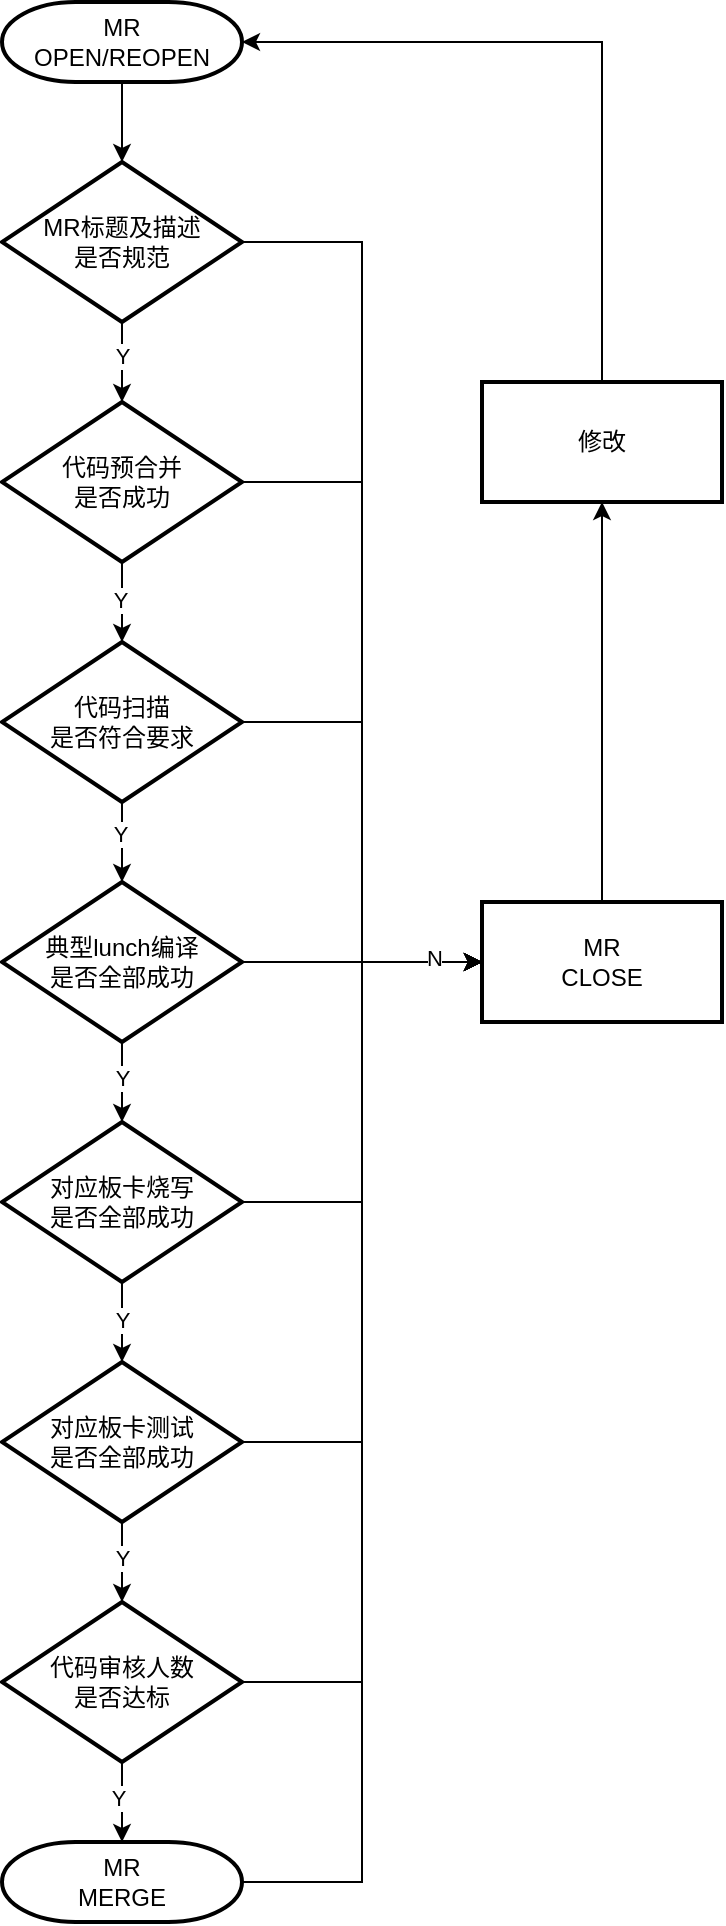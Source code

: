 <mxfile version="24.8.2">
  <diagram name="第 1 页" id="1sIVoMQkaqm2fVQs5YMG">
    <mxGraphModel dx="1426" dy="793" grid="1" gridSize="10" guides="1" tooltips="1" connect="1" arrows="1" fold="1" page="1" pageScale="1" pageWidth="827" pageHeight="1169" math="1" shadow="0">
      <root>
        <mxCell id="0" />
        <mxCell id="1" parent="0" />
        <mxCell id="Zoep2TAbPsNtluDxeeqk-3" value="" style="edgeStyle=orthogonalEdgeStyle;rounded=0;orthogonalLoop=1;jettySize=auto;html=1;" edge="1" parent="1" source="Zoep2TAbPsNtluDxeeqk-1" target="Zoep2TAbPsNtluDxeeqk-2">
          <mxGeometry relative="1" as="geometry" />
        </mxCell>
        <mxCell id="Zoep2TAbPsNtluDxeeqk-1" value="MR&lt;div&gt;OPEN/REOPEN&lt;/div&gt;" style="strokeWidth=2;html=1;shape=mxgraph.flowchart.terminator;whiteSpace=wrap;" vertex="1" parent="1">
          <mxGeometry x="160" y="40" width="120" height="40" as="geometry" />
        </mxCell>
        <mxCell id="Zoep2TAbPsNtluDxeeqk-5" value="" style="edgeStyle=orthogonalEdgeStyle;rounded=0;orthogonalLoop=1;jettySize=auto;html=1;" edge="1" parent="1" source="Zoep2TAbPsNtluDxeeqk-2" target="Zoep2TAbPsNtluDxeeqk-4">
          <mxGeometry relative="1" as="geometry" />
        </mxCell>
        <mxCell id="Zoep2TAbPsNtluDxeeqk-18" value="Y" style="edgeLabel;html=1;align=center;verticalAlign=middle;resizable=0;points=[];" vertex="1" connectable="0" parent="Zoep2TAbPsNtluDxeeqk-5">
          <mxGeometry x="-0.15" relative="1" as="geometry">
            <mxPoint as="offset" />
          </mxGeometry>
        </mxCell>
        <mxCell id="Zoep2TAbPsNtluDxeeqk-34" style="edgeStyle=orthogonalEdgeStyle;rounded=0;orthogonalLoop=1;jettySize=auto;html=1;exitX=1;exitY=0.5;exitDx=0;exitDy=0;entryX=0;entryY=0.5;entryDx=0;entryDy=0;" edge="1" parent="1" source="Zoep2TAbPsNtluDxeeqk-2" target="Zoep2TAbPsNtluDxeeqk-25">
          <mxGeometry relative="1" as="geometry" />
        </mxCell>
        <mxCell id="Zoep2TAbPsNtluDxeeqk-2" value="MR&lt;span style=&quot;background-color: initial;&quot;&gt;标题及描述&lt;/span&gt;&lt;div&gt;&lt;span style=&quot;background-color: initial;&quot;&gt;是否规范&lt;/span&gt;&lt;/div&gt;" style="rhombus;whiteSpace=wrap;html=1;strokeWidth=2;" vertex="1" parent="1">
          <mxGeometry x="160" y="120" width="120" height="80" as="geometry" />
        </mxCell>
        <mxCell id="Zoep2TAbPsNtluDxeeqk-7" value="" style="edgeStyle=orthogonalEdgeStyle;rounded=0;orthogonalLoop=1;jettySize=auto;html=1;" edge="1" parent="1" source="Zoep2TAbPsNtluDxeeqk-4" target="Zoep2TAbPsNtluDxeeqk-6">
          <mxGeometry relative="1" as="geometry" />
        </mxCell>
        <mxCell id="Zoep2TAbPsNtluDxeeqk-19" value="Y" style="edgeLabel;html=1;align=center;verticalAlign=middle;resizable=0;points=[];" vertex="1" connectable="0" parent="Zoep2TAbPsNtluDxeeqk-7">
          <mxGeometry x="-0.05" y="-1" relative="1" as="geometry">
            <mxPoint as="offset" />
          </mxGeometry>
        </mxCell>
        <mxCell id="Zoep2TAbPsNtluDxeeqk-33" style="edgeStyle=orthogonalEdgeStyle;rounded=0;orthogonalLoop=1;jettySize=auto;html=1;exitX=1;exitY=0.5;exitDx=0;exitDy=0;entryX=0;entryY=0.5;entryDx=0;entryDy=0;" edge="1" parent="1" source="Zoep2TAbPsNtluDxeeqk-4" target="Zoep2TAbPsNtluDxeeqk-25">
          <mxGeometry relative="1" as="geometry" />
        </mxCell>
        <mxCell id="Zoep2TAbPsNtluDxeeqk-4" value="代码预合并&lt;div&gt;是否成功&lt;/div&gt;" style="rhombus;whiteSpace=wrap;html=1;strokeWidth=2;" vertex="1" parent="1">
          <mxGeometry x="160" y="240" width="120" height="80" as="geometry" />
        </mxCell>
        <mxCell id="Zoep2TAbPsNtluDxeeqk-9" value="" style="edgeStyle=orthogonalEdgeStyle;rounded=0;orthogonalLoop=1;jettySize=auto;html=1;" edge="1" parent="1" source="Zoep2TAbPsNtluDxeeqk-6" target="Zoep2TAbPsNtluDxeeqk-8">
          <mxGeometry relative="1" as="geometry" />
        </mxCell>
        <mxCell id="Zoep2TAbPsNtluDxeeqk-20" value="Y" style="edgeLabel;html=1;align=center;verticalAlign=middle;resizable=0;points=[];" vertex="1" connectable="0" parent="Zoep2TAbPsNtluDxeeqk-9">
          <mxGeometry x="-0.2" y="-1" relative="1" as="geometry">
            <mxPoint as="offset" />
          </mxGeometry>
        </mxCell>
        <mxCell id="Zoep2TAbPsNtluDxeeqk-32" style="edgeStyle=orthogonalEdgeStyle;rounded=0;orthogonalLoop=1;jettySize=auto;html=1;exitX=1;exitY=0.5;exitDx=0;exitDy=0;entryX=0;entryY=0.5;entryDx=0;entryDy=0;" edge="1" parent="1" source="Zoep2TAbPsNtluDxeeqk-6" target="Zoep2TAbPsNtluDxeeqk-25">
          <mxGeometry relative="1" as="geometry" />
        </mxCell>
        <mxCell id="Zoep2TAbPsNtluDxeeqk-6" value="代码扫描&lt;div&gt;是否符合要求&lt;/div&gt;" style="rhombus;whiteSpace=wrap;html=1;strokeWidth=2;" vertex="1" parent="1">
          <mxGeometry x="160" y="360" width="120" height="80" as="geometry" />
        </mxCell>
        <mxCell id="Zoep2TAbPsNtluDxeeqk-11" value="" style="edgeStyle=orthogonalEdgeStyle;rounded=0;orthogonalLoop=1;jettySize=auto;html=1;" edge="1" parent="1" source="Zoep2TAbPsNtluDxeeqk-8" target="Zoep2TAbPsNtluDxeeqk-10">
          <mxGeometry relative="1" as="geometry" />
        </mxCell>
        <mxCell id="Zoep2TAbPsNtluDxeeqk-21" value="Y" style="edgeLabel;html=1;align=center;verticalAlign=middle;resizable=0;points=[];" vertex="1" connectable="0" parent="Zoep2TAbPsNtluDxeeqk-11">
          <mxGeometry x="-0.1" relative="1" as="geometry">
            <mxPoint as="offset" />
          </mxGeometry>
        </mxCell>
        <mxCell id="Zoep2TAbPsNtluDxeeqk-26" value="" style="edgeStyle=orthogonalEdgeStyle;rounded=0;orthogonalLoop=1;jettySize=auto;html=1;" edge="1" parent="1" source="Zoep2TAbPsNtluDxeeqk-8" target="Zoep2TAbPsNtluDxeeqk-25">
          <mxGeometry relative="1" as="geometry" />
        </mxCell>
        <mxCell id="Zoep2TAbPsNtluDxeeqk-8" value="典型lunch编译&lt;div&gt;是否全部成功&lt;/div&gt;" style="rhombus;whiteSpace=wrap;html=1;strokeWidth=2;" vertex="1" parent="1">
          <mxGeometry x="160" y="480" width="120" height="80" as="geometry" />
        </mxCell>
        <mxCell id="Zoep2TAbPsNtluDxeeqk-13" value="" style="edgeStyle=orthogonalEdgeStyle;rounded=0;orthogonalLoop=1;jettySize=auto;html=1;" edge="1" parent="1" source="Zoep2TAbPsNtluDxeeqk-10" target="Zoep2TAbPsNtluDxeeqk-12">
          <mxGeometry relative="1" as="geometry" />
        </mxCell>
        <mxCell id="Zoep2TAbPsNtluDxeeqk-22" value="Y" style="edgeLabel;html=1;align=center;verticalAlign=middle;resizable=0;points=[];" vertex="1" connectable="0" parent="Zoep2TAbPsNtluDxeeqk-13">
          <mxGeometry x="-0.05" relative="1" as="geometry">
            <mxPoint as="offset" />
          </mxGeometry>
        </mxCell>
        <mxCell id="Zoep2TAbPsNtluDxeeqk-35" style="edgeStyle=orthogonalEdgeStyle;rounded=0;orthogonalLoop=1;jettySize=auto;html=1;entryX=0;entryY=0.5;entryDx=0;entryDy=0;" edge="1" parent="1" source="Zoep2TAbPsNtluDxeeqk-10" target="Zoep2TAbPsNtluDxeeqk-25">
          <mxGeometry relative="1" as="geometry" />
        </mxCell>
        <mxCell id="Zoep2TAbPsNtluDxeeqk-10" value="对应板卡&lt;span style=&quot;background-color: initial;&quot;&gt;烧写&lt;/span&gt;&lt;div&gt;&lt;span style=&quot;background-color: initial;&quot;&gt;是否全部成功&lt;/span&gt;&lt;/div&gt;" style="rhombus;whiteSpace=wrap;html=1;strokeWidth=2;" vertex="1" parent="1">
          <mxGeometry x="160" y="600" width="120" height="80" as="geometry" />
        </mxCell>
        <mxCell id="Zoep2TAbPsNtluDxeeqk-15" value="" style="edgeStyle=orthogonalEdgeStyle;rounded=0;orthogonalLoop=1;jettySize=auto;html=1;" edge="1" parent="1" source="Zoep2TAbPsNtluDxeeqk-12" target="Zoep2TAbPsNtluDxeeqk-14">
          <mxGeometry relative="1" as="geometry" />
        </mxCell>
        <mxCell id="Zoep2TAbPsNtluDxeeqk-23" value="Y" style="edgeLabel;html=1;align=center;verticalAlign=middle;resizable=0;points=[];" vertex="1" connectable="0" parent="Zoep2TAbPsNtluDxeeqk-15">
          <mxGeometry x="-0.1" y="1" relative="1" as="geometry">
            <mxPoint x="-1" as="offset" />
          </mxGeometry>
        </mxCell>
        <mxCell id="Zoep2TAbPsNtluDxeeqk-36" style="edgeStyle=orthogonalEdgeStyle;rounded=0;orthogonalLoop=1;jettySize=auto;html=1;exitX=1;exitY=0.5;exitDx=0;exitDy=0;entryX=0;entryY=0.5;entryDx=0;entryDy=0;" edge="1" parent="1" source="Zoep2TAbPsNtluDxeeqk-12" target="Zoep2TAbPsNtluDxeeqk-25">
          <mxGeometry relative="1" as="geometry" />
        </mxCell>
        <mxCell id="Zoep2TAbPsNtluDxeeqk-12" value="对应板卡&lt;span style=&quot;background-color: initial;&quot;&gt;测试&lt;/span&gt;&lt;div&gt;&lt;span style=&quot;background-color: initial;&quot;&gt;是否全部成功&lt;/span&gt;&lt;/div&gt;" style="rhombus;whiteSpace=wrap;html=1;strokeWidth=2;" vertex="1" parent="1">
          <mxGeometry x="160" y="720" width="120" height="80" as="geometry" />
        </mxCell>
        <mxCell id="Zoep2TAbPsNtluDxeeqk-17" value="" style="edgeStyle=orthogonalEdgeStyle;rounded=0;orthogonalLoop=1;jettySize=auto;html=1;" edge="1" parent="1" source="Zoep2TAbPsNtluDxeeqk-14" target="Zoep2TAbPsNtluDxeeqk-16">
          <mxGeometry relative="1" as="geometry" />
        </mxCell>
        <mxCell id="Zoep2TAbPsNtluDxeeqk-24" value="Y" style="edgeLabel;html=1;align=center;verticalAlign=middle;resizable=0;points=[];" vertex="1" connectable="0" parent="Zoep2TAbPsNtluDxeeqk-17">
          <mxGeometry x="-0.1" y="-2" relative="1" as="geometry">
            <mxPoint as="offset" />
          </mxGeometry>
        </mxCell>
        <mxCell id="Zoep2TAbPsNtluDxeeqk-37" style="edgeStyle=orthogonalEdgeStyle;rounded=0;orthogonalLoop=1;jettySize=auto;html=1;exitX=1;exitY=0.5;exitDx=0;exitDy=0;entryX=0;entryY=0.5;entryDx=0;entryDy=0;" edge="1" parent="1" source="Zoep2TAbPsNtluDxeeqk-14" target="Zoep2TAbPsNtluDxeeqk-25">
          <mxGeometry relative="1" as="geometry" />
        </mxCell>
        <mxCell id="Zoep2TAbPsNtluDxeeqk-14" value="代码审核人数&lt;div&gt;是否达标&lt;/div&gt;" style="rhombus;whiteSpace=wrap;html=1;strokeWidth=2;" vertex="1" parent="1">
          <mxGeometry x="160" y="840" width="120" height="80" as="geometry" />
        </mxCell>
        <mxCell id="Zoep2TAbPsNtluDxeeqk-38" style="edgeStyle=orthogonalEdgeStyle;rounded=0;orthogonalLoop=1;jettySize=auto;html=1;entryX=0;entryY=0.5;entryDx=0;entryDy=0;" edge="1" parent="1" source="Zoep2TAbPsNtluDxeeqk-16" target="Zoep2TAbPsNtluDxeeqk-25">
          <mxGeometry relative="1" as="geometry" />
        </mxCell>
        <mxCell id="Zoep2TAbPsNtluDxeeqk-39" value="N" style="edgeLabel;html=1;align=center;verticalAlign=middle;resizable=0;points=[];" vertex="1" connectable="0" parent="Zoep2TAbPsNtluDxeeqk-38">
          <mxGeometry x="0.918" y="2" relative="1" as="geometry">
            <mxPoint as="offset" />
          </mxGeometry>
        </mxCell>
        <mxCell id="Zoep2TAbPsNtluDxeeqk-16" value="MR&lt;div&gt;MERGE&lt;/div&gt;" style="strokeWidth=2;html=1;shape=mxgraph.flowchart.terminator;whiteSpace=wrap;" vertex="1" parent="1">
          <mxGeometry x="160" y="960" width="120" height="40" as="geometry" />
        </mxCell>
        <mxCell id="Zoep2TAbPsNtluDxeeqk-28" value="" style="edgeStyle=orthogonalEdgeStyle;rounded=0;orthogonalLoop=1;jettySize=auto;html=1;" edge="1" parent="1" source="Zoep2TAbPsNtluDxeeqk-25" target="Zoep2TAbPsNtluDxeeqk-27">
          <mxGeometry relative="1" as="geometry" />
        </mxCell>
        <mxCell id="Zoep2TAbPsNtluDxeeqk-25" value="MR&lt;div&gt;CLOSE&lt;/div&gt;" style="whiteSpace=wrap;html=1;strokeWidth=2;" vertex="1" parent="1">
          <mxGeometry x="400" y="490" width="120" height="60" as="geometry" />
        </mxCell>
        <mxCell id="Zoep2TAbPsNtluDxeeqk-30" value="" style="edgeStyle=orthogonalEdgeStyle;rounded=0;orthogonalLoop=1;jettySize=auto;html=1;entryX=1;entryY=0.5;entryDx=0;entryDy=0;entryPerimeter=0;exitX=0.5;exitY=0;exitDx=0;exitDy=0;" edge="1" parent="1" source="Zoep2TAbPsNtluDxeeqk-27" target="Zoep2TAbPsNtluDxeeqk-1">
          <mxGeometry relative="1" as="geometry">
            <mxPoint x="420" y="240" as="targetPoint" />
            <Array as="points">
              <mxPoint x="460" y="60" />
            </Array>
          </mxGeometry>
        </mxCell>
        <mxCell id="Zoep2TAbPsNtluDxeeqk-27" value="修改" style="whiteSpace=wrap;html=1;strokeWidth=2;" vertex="1" parent="1">
          <mxGeometry x="400" y="230" width="120" height="60" as="geometry" />
        </mxCell>
      </root>
    </mxGraphModel>
  </diagram>
</mxfile>
